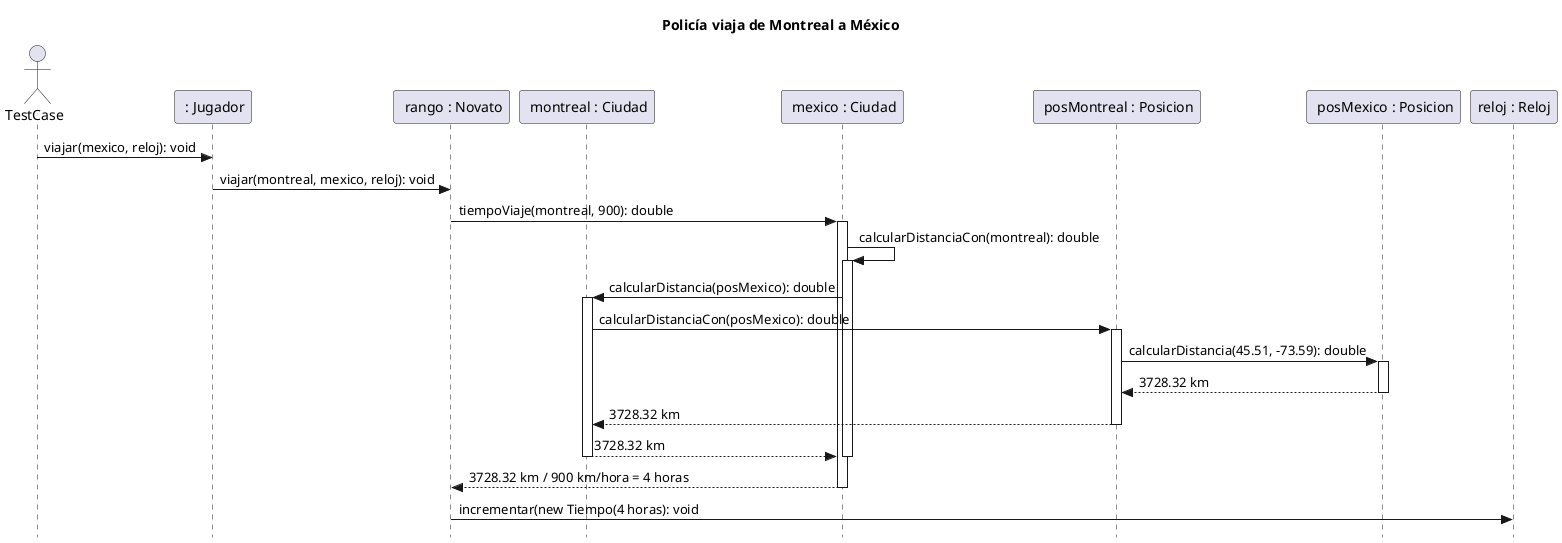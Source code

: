 @startuml
skinparam style strictuml

title: Policía viaja de Montreal a México

actor TestCase

participant " : Jugador" as policia
participant " rango : Novato" as rango
participant " montreal : Ciudad" as montreal
participant " mexico : Ciudad" as mexico
participant " posMontreal : Posicion" as posicionMontreal
participant " posMexico : Posicion" as posicionMexico
participant "reloj : Reloj" as reloj

TestCase -> policia: viajar(mexico, reloj): void
policia -> rango: viajar(montreal, mexico, reloj): void
rango -> mexico: tiempoViaje(montreal, 900): double
activate mexico
mexico -> mexico: calcularDistanciaCon(montreal): double
activate mexico
mexico -> montreal: calcularDistancia(posMexico): double
activate montreal
montreal -> posicionMontreal: calcularDistanciaCon(posMexico): double
activate posicionMontreal
posicionMontreal -> posicionMexico: calcularDistancia(45.51, -73.59): double
activate posicionMexico
return 3728.32 km
return 3728.32 km
return 3728.32 km
deactivate mexico
return 3728.32 km / 900 km/hora = 4 horas
rango -> reloj: incrementar(new Tiempo(4 horas): void


@enduml